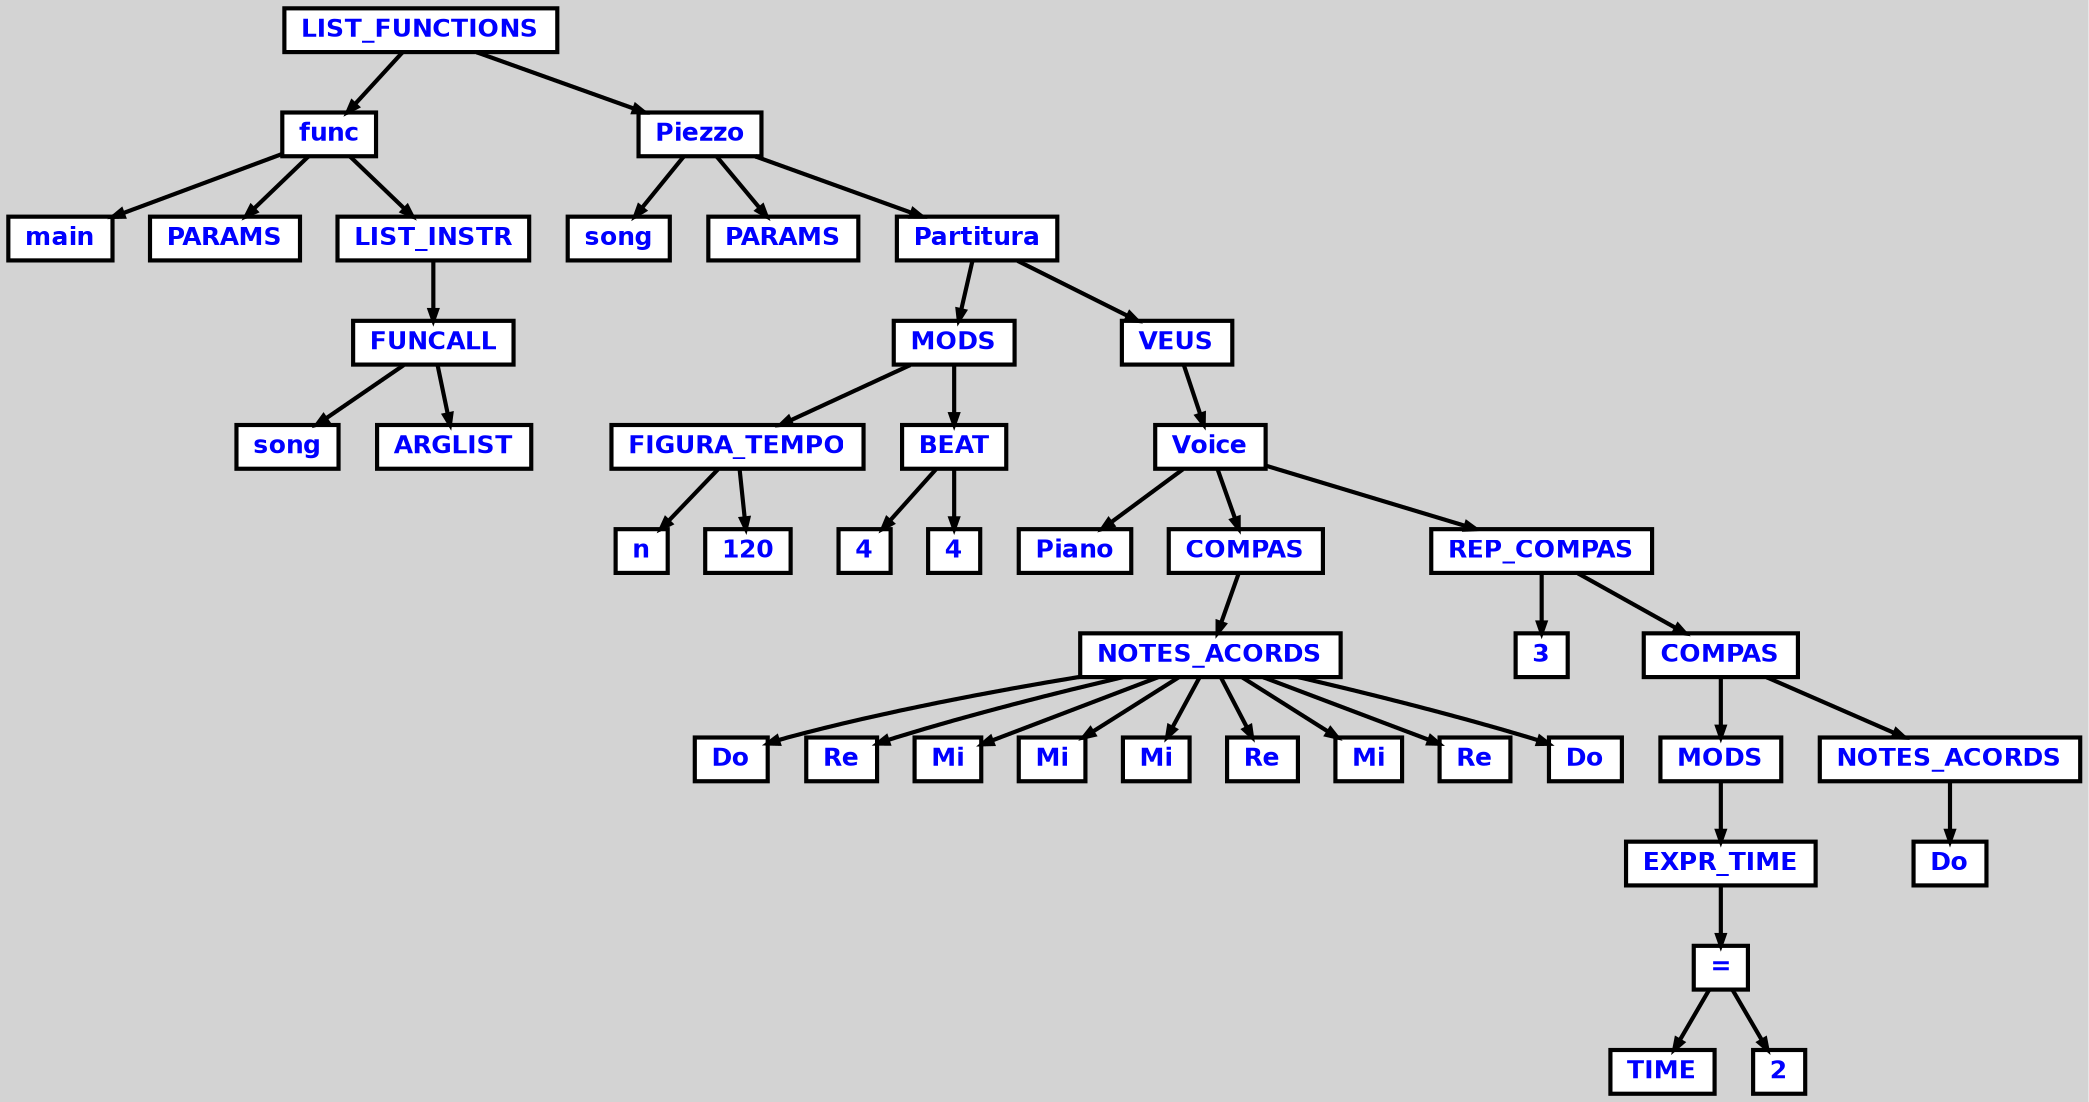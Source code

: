 digraph {

	ordering=out;
	ranksep=.4;
	bgcolor="lightgrey"; node [shape=box, fixedsize=false, fontsize=12, fontname="Helvetica-bold", fontcolor="blue"
		width=.25, height=.25, color="black", fillcolor="white", style="filled, solid, bold"];
	edge [arrowsize=.5, color="black", style="bold"]

  n0 [label="LIST_FUNCTIONS"];
  n1 [label="func"];
  n1 [label="func"];
  n2 [label="main"];
  n3 [label="PARAMS"];
  n4 [label="LIST_INSTR"];
  n4 [label="LIST_INSTR"];
  n5 [label="FUNCALL"];
  n5 [label="FUNCALL"];
  n6 [label="song"];
  n7 [label="ARGLIST"];
  n8 [label="Piezzo"];
  n8 [label="Piezzo"];
  n9 [label="song"];
  n10 [label="PARAMS"];
  n11 [label="Partitura"];
  n11 [label="Partitura"];
  n12 [label="MODS"];
  n12 [label="MODS"];
  n13 [label="FIGURA_TEMPO"];
  n13 [label="FIGURA_TEMPO"];
  n14 [label="n"];
  n15 [label="120"];
  n16 [label="BEAT"];
  n16 [label="BEAT"];
  n17 [label="4"];
  n18 [label="4"];
  n19 [label="VEUS"];
  n19 [label="VEUS"];
  n20 [label="Voice"];
  n20 [label="Voice"];
  n21 [label="Piano"];
  n22 [label="COMPAS"];
  n22 [label="COMPAS"];
  n23 [label="NOTES_ACORDS"];
  n23 [label="NOTES_ACORDS"];
  n24 [label="Do"];
  n25 [label="Re"];
  n26 [label="Mi"];
  n27 [label="Mi"];
  n28 [label="Mi"];
  n29 [label="Re"];
  n30 [label="Mi"];
  n31 [label="Re"];
  n32 [label="Do"];
  n33 [label="REP_COMPAS"];
  n33 [label="REP_COMPAS"];
  n34 [label="3"];
  n35 [label="COMPAS"];
  n35 [label="COMPAS"];
  n36 [label="MODS"];
  n36 [label="MODS"];
  n37 [label="EXPR_TIME"];
  n37 [label="EXPR_TIME"];
  n38 [label="="];
  n38 [label="="];
  n39 [label="TIME"];
  n40 [label="2"];
  n41 [label="NOTES_ACORDS"];
  n41 [label="NOTES_ACORDS"];
  n42 [label="Do"];

  n0 -> n1 // "LIST_FUNCTIONS" -> "func"
  n1 -> n2 // "func" -> "main"
  n1 -> n3 // "func" -> "PARAMS"
  n1 -> n4 // "func" -> "LIST_INSTR"
  n4 -> n5 // "LIST_INSTR" -> "FUNCALL"
  n5 -> n6 // "FUNCALL" -> "song"
  n5 -> n7 // "FUNCALL" -> "ARGLIST"
  n0 -> n8 // "LIST_FUNCTIONS" -> "Piezzo"
  n8 -> n9 // "Piezzo" -> "song"
  n8 -> n10 // "Piezzo" -> "PARAMS"
  n8 -> n11 // "Piezzo" -> "Partitura"
  n11 -> n12 // "Partitura" -> "MODS"
  n12 -> n13 // "MODS" -> "FIGURA_TEMPO"
  n13 -> n14 // "FIGURA_TEMPO" -> "n"
  n13 -> n15 // "FIGURA_TEMPO" -> "120"
  n12 -> n16 // "MODS" -> "BEAT"
  n16 -> n17 // "BEAT" -> "4"
  n16 -> n18 // "BEAT" -> "4"
  n11 -> n19 // "Partitura" -> "VEUS"
  n19 -> n20 // "VEUS" -> "Voice"
  n20 -> n21 // "Voice" -> "Piano"
  n20 -> n22 // "Voice" -> "COMPAS"
  n22 -> n23 // "COMPAS" -> "NOTES_ACORDS"
  n23 -> n24 // "NOTES_ACORDS" -> "Do"
  n23 -> n25 // "NOTES_ACORDS" -> "Re"
  n23 -> n26 // "NOTES_ACORDS" -> "Mi"
  n23 -> n27 // "NOTES_ACORDS" -> "Mi"
  n23 -> n28 // "NOTES_ACORDS" -> "Mi"
  n23 -> n29 // "NOTES_ACORDS" -> "Re"
  n23 -> n30 // "NOTES_ACORDS" -> "Mi"
  n23 -> n31 // "NOTES_ACORDS" -> "Re"
  n23 -> n32 // "NOTES_ACORDS" -> "Do"
  n20 -> n33 // "Voice" -> "REP_COMPAS"
  n33 -> n34 // "REP_COMPAS" -> "3"
  n33 -> n35 // "REP_COMPAS" -> "COMPAS"
  n35 -> n36 // "COMPAS" -> "MODS"
  n36 -> n37 // "MODS" -> "EXPR_TIME"
  n37 -> n38 // "EXPR_TIME" -> "="
  n38 -> n39 // "=" -> "TIME"
  n38 -> n40 // "=" -> "2"
  n35 -> n41 // "COMPAS" -> "NOTES_ACORDS"
  n41 -> n42 // "NOTES_ACORDS" -> "Do"

}
